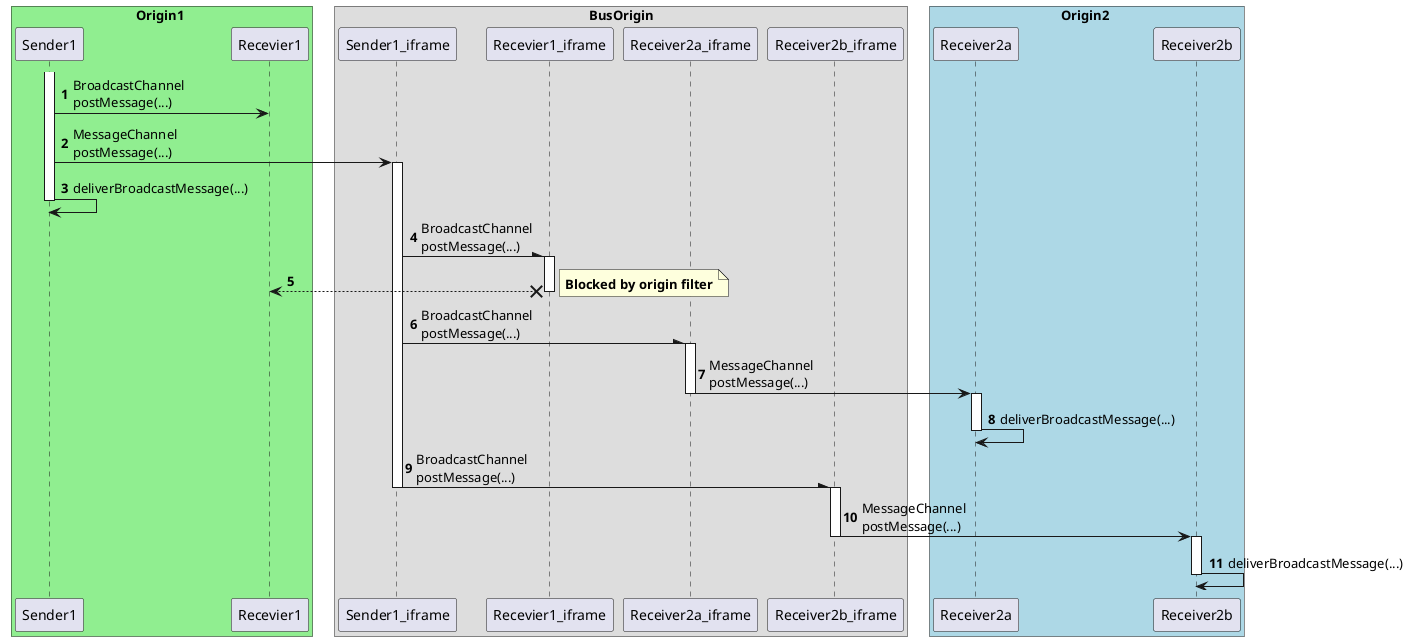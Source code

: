 @startuml
skinparam BoxPadding 10
autonumber

box Origin1 #lightgreen
participant Sender1 as Sender
participant Recevier1 as Origin1Receiver
endbox

box BusOrigin
participant Sender1_iframe as Bus1_iframe
participant Recevier1_iframe as Recevier1_iframe
participant Receiver2a_iframe as Bus2_iframe
participant Receiver2b_iframe as Receiver2b_iframe
endbox

box Origin2 #lightblue
participant Receiver2a as Receiver2a
participant Receiver2b as Origin2Receiver
endbox

activate Sender
Sender -> Origin1Receiver : BroadcastChannel\npostMessage(...)
Sender -> Bus1_iframe : MessageChannel\npostMessage(...)
activate Bus1_iframe
Sender -> Sender : deliverBroadcastMessage(...)
deactivate Sender

Bus1_iframe -\ Recevier1_iframe : BroadcastChannel\npostMessage(...)
activate       Recevier1_iframe
Origin1Receiver <--X Recevier1_iframe
note right: <b>Blocked by origin filter</b>
deactivate     Recevier1_iframe

Bus1_iframe -\ Bus2_iframe : BroadcastChannel\npostMessage(...)
activate Bus2_iframe
Bus2_iframe -> Receiver2a : MessageChannel\npostMessage(...)
deactivate Bus2_iframe
activate Receiver2a
Receiver2a -> Receiver2a : deliverBroadcastMessage(...)
deactivate Receiver2a

Bus1_iframe -\ Receiver2b_iframe : BroadcastChannel\npostMessage(...)
deactivate Bus1_iframe
activate Receiver2b_iframe
Receiver2b_iframe -> Origin2Receiver : MessageChannel\npostMessage(...)
deactivate Receiver2b_iframe
activate Origin2Receiver
Origin2Receiver -> Origin2Receiver : deliverBroadcastMessage(...)
deactivate Origin2Receiver

@enduml
